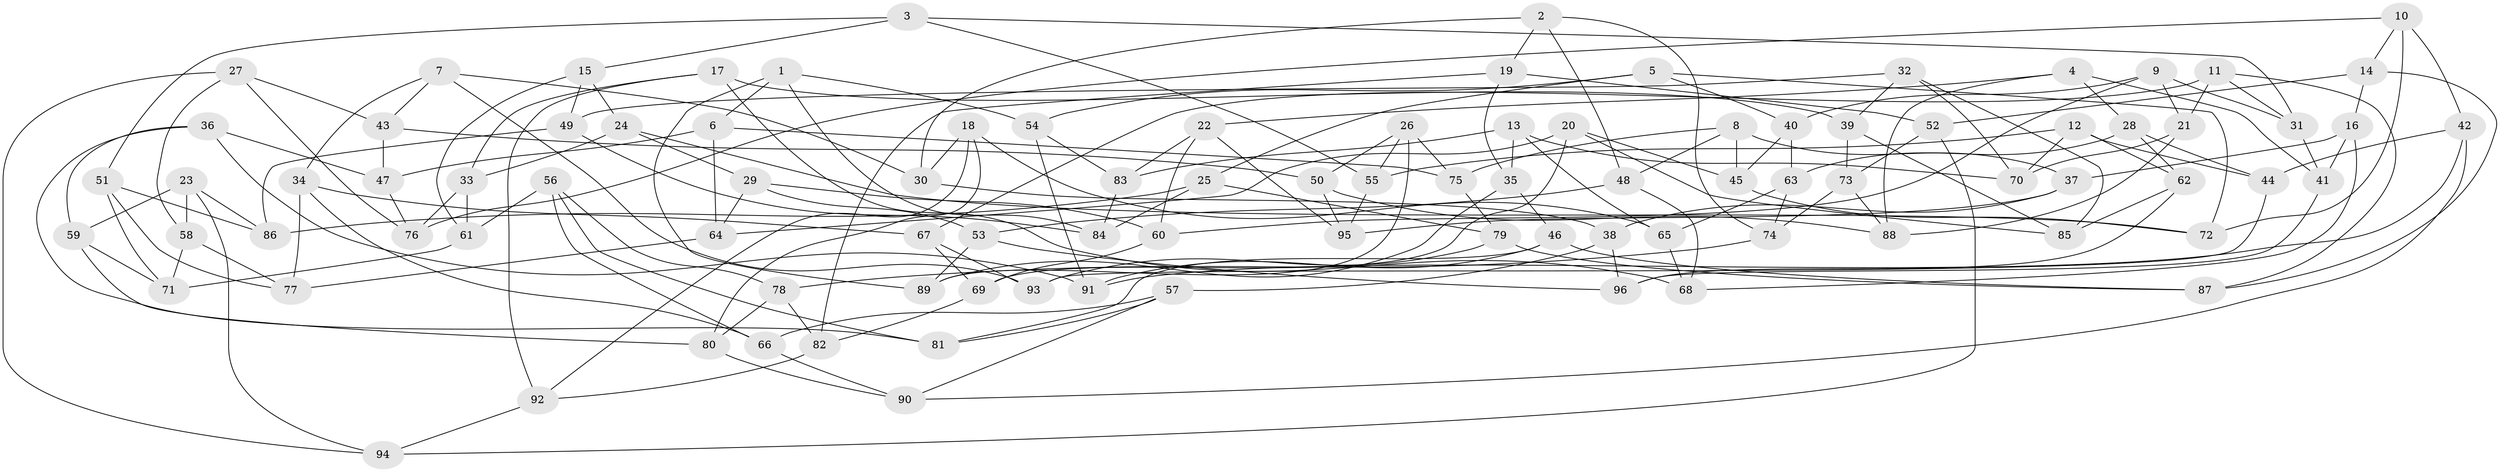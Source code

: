 // coarse degree distribution, {6: 0.5517241379310345, 5: 0.10344827586206896, 4: 0.3448275862068966}
// Generated by graph-tools (version 1.1) at 2025/24/03/03/25 07:24:26]
// undirected, 96 vertices, 192 edges
graph export_dot {
graph [start="1"]
  node [color=gray90,style=filled];
  1;
  2;
  3;
  4;
  5;
  6;
  7;
  8;
  9;
  10;
  11;
  12;
  13;
  14;
  15;
  16;
  17;
  18;
  19;
  20;
  21;
  22;
  23;
  24;
  25;
  26;
  27;
  28;
  29;
  30;
  31;
  32;
  33;
  34;
  35;
  36;
  37;
  38;
  39;
  40;
  41;
  42;
  43;
  44;
  45;
  46;
  47;
  48;
  49;
  50;
  51;
  52;
  53;
  54;
  55;
  56;
  57;
  58;
  59;
  60;
  61;
  62;
  63;
  64;
  65;
  66;
  67;
  68;
  69;
  70;
  71;
  72;
  73;
  74;
  75;
  76;
  77;
  78;
  79;
  80;
  81;
  82;
  83;
  84;
  85;
  86;
  87;
  88;
  89;
  90;
  91;
  92;
  93;
  94;
  95;
  96;
  1 -- 54;
  1 -- 84;
  1 -- 6;
  1 -- 89;
  2 -- 30;
  2 -- 48;
  2 -- 19;
  2 -- 74;
  3 -- 51;
  3 -- 15;
  3 -- 31;
  3 -- 55;
  4 -- 22;
  4 -- 88;
  4 -- 28;
  4 -- 41;
  5 -- 54;
  5 -- 25;
  5 -- 40;
  5 -- 72;
  6 -- 64;
  6 -- 47;
  6 -- 75;
  7 -- 43;
  7 -- 34;
  7 -- 30;
  7 -- 93;
  8 -- 75;
  8 -- 45;
  8 -- 48;
  8 -- 37;
  9 -- 40;
  9 -- 31;
  9 -- 21;
  9 -- 60;
  10 -- 76;
  10 -- 72;
  10 -- 42;
  10 -- 14;
  11 -- 21;
  11 -- 87;
  11 -- 67;
  11 -- 31;
  12 -- 44;
  12 -- 55;
  12 -- 62;
  12 -- 70;
  13 -- 83;
  13 -- 35;
  13 -- 70;
  13 -- 65;
  14 -- 87;
  14 -- 52;
  14 -- 16;
  15 -- 61;
  15 -- 49;
  15 -- 24;
  16 -- 37;
  16 -- 68;
  16 -- 41;
  17 -- 92;
  17 -- 68;
  17 -- 33;
  17 -- 39;
  18 -- 80;
  18 -- 65;
  18 -- 30;
  18 -- 92;
  19 -- 82;
  19 -- 35;
  19 -- 52;
  20 -- 45;
  20 -- 85;
  20 -- 69;
  20 -- 64;
  21 -- 88;
  21 -- 70;
  22 -- 83;
  22 -- 95;
  22 -- 60;
  23 -- 59;
  23 -- 58;
  23 -- 86;
  23 -- 94;
  24 -- 33;
  24 -- 29;
  24 -- 72;
  25 -- 79;
  25 -- 84;
  25 -- 86;
  26 -- 50;
  26 -- 75;
  26 -- 89;
  26 -- 55;
  27 -- 58;
  27 -- 94;
  27 -- 76;
  27 -- 43;
  28 -- 62;
  28 -- 63;
  28 -- 44;
  29 -- 64;
  29 -- 53;
  29 -- 60;
  30 -- 38;
  31 -- 41;
  32 -- 70;
  32 -- 85;
  32 -- 39;
  32 -- 49;
  33 -- 61;
  33 -- 76;
  34 -- 67;
  34 -- 77;
  34 -- 66;
  35 -- 89;
  35 -- 46;
  36 -- 91;
  36 -- 47;
  36 -- 59;
  36 -- 81;
  37 -- 38;
  37 -- 95;
  38 -- 96;
  38 -- 57;
  39 -- 73;
  39 -- 85;
  40 -- 45;
  40 -- 63;
  41 -- 96;
  42 -- 91;
  42 -- 44;
  42 -- 90;
  43 -- 47;
  43 -- 50;
  44 -- 93;
  45 -- 72;
  46 -- 81;
  46 -- 91;
  46 -- 87;
  47 -- 76;
  48 -- 68;
  48 -- 53;
  49 -- 86;
  49 -- 84;
  50 -- 95;
  50 -- 88;
  51 -- 77;
  51 -- 86;
  51 -- 71;
  52 -- 73;
  52 -- 94;
  53 -- 96;
  53 -- 89;
  54 -- 91;
  54 -- 83;
  55 -- 95;
  56 -- 66;
  56 -- 61;
  56 -- 81;
  56 -- 78;
  57 -- 66;
  57 -- 90;
  57 -- 81;
  58 -- 77;
  58 -- 71;
  59 -- 71;
  59 -- 80;
  60 -- 69;
  61 -- 71;
  62 -- 96;
  62 -- 85;
  63 -- 74;
  63 -- 65;
  64 -- 77;
  65 -- 68;
  66 -- 90;
  67 -- 93;
  67 -- 69;
  69 -- 82;
  73 -- 88;
  73 -- 74;
  74 -- 78;
  75 -- 79;
  78 -- 80;
  78 -- 82;
  79 -- 93;
  79 -- 87;
  80 -- 90;
  82 -- 92;
  83 -- 84;
  92 -- 94;
}
